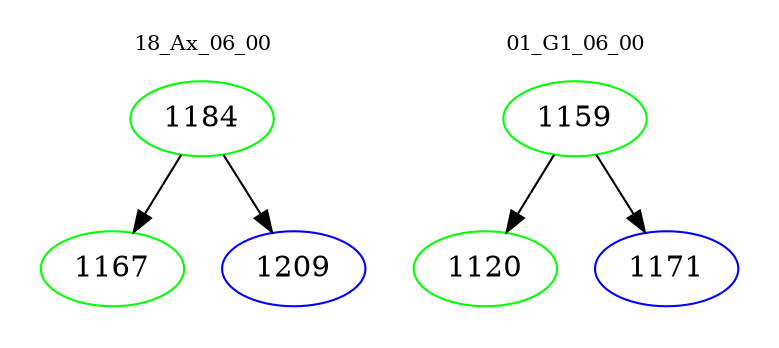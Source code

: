 digraph{
subgraph cluster_0 {
color = white
label = "18_Ax_06_00";
fontsize=10;
T0_1184 [label="1184", color="green"]
T0_1184 -> T0_1167 [color="black"]
T0_1167 [label="1167", color="green"]
T0_1184 -> T0_1209 [color="black"]
T0_1209 [label="1209", color="blue"]
}
subgraph cluster_1 {
color = white
label = "01_G1_06_00";
fontsize=10;
T1_1159 [label="1159", color="green"]
T1_1159 -> T1_1120 [color="black"]
T1_1120 [label="1120", color="green"]
T1_1159 -> T1_1171 [color="black"]
T1_1171 [label="1171", color="blue"]
}
}
